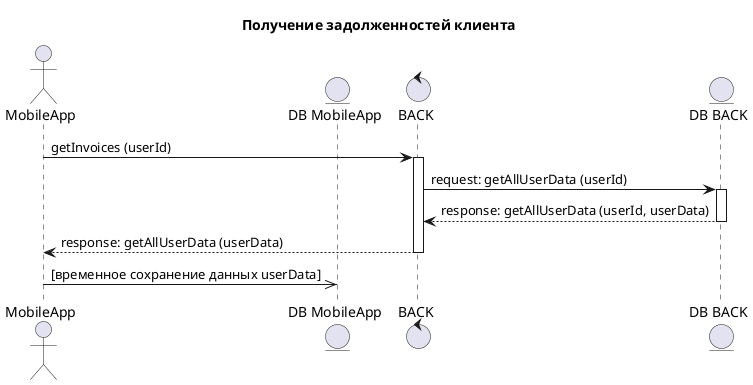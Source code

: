 @startuml
title "Получение задолженностей клиента"

actor "MobileApp" as mobapp
entity "DB MobileApp" as dbmob
control "BACK" as back
entity "DB BACK" as db

mobapp -> back : getInvoices (userId)
activate back
    back -> db : request: getAllUserData (userId)
    activate db
        db --> back : response: getAllUserData (userId, userData)
    deactivate db
    back --> mobapp : response: getAllUserData (userData)
deactivate back

mobapp ->> dbmob : [временное сохранение данных userData]

@enduml
